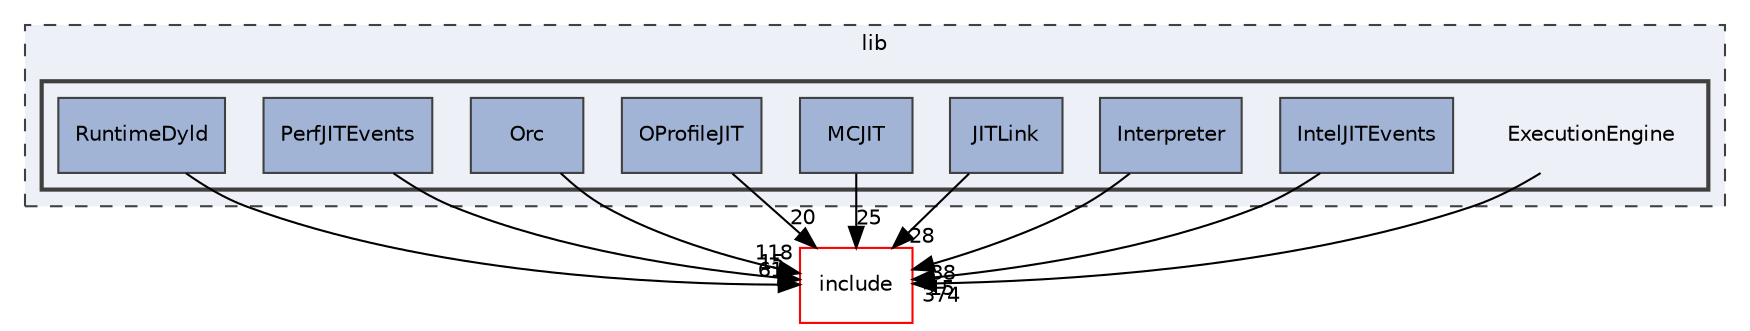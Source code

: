 digraph "lib/ExecutionEngine"
{
 // LATEX_PDF_SIZE
  bgcolor="transparent";
  edge [fontname="Helvetica",fontsize="10",labelfontname="Helvetica",labelfontsize="10"];
  node [fontname="Helvetica",fontsize="10",shape="box"];
  compound=true
  subgraph clusterdir_97aefd0d527b934f1d99a682da8fe6a9 {
    graph [ bgcolor="#edf0f7", pencolor="grey25", style="filled,dashed,", label="lib", fontname="Helvetica", fontsize="10", URL="dir_97aefd0d527b934f1d99a682da8fe6a9.html"]
  subgraph clusterdir_9ff4c6dc1720636682ab045c894e9bc5 {
    graph [ bgcolor="#edf0f7", pencolor="grey25", style="filled,bold,", label="", fontname="Helvetica", fontsize="10", URL="dir_9ff4c6dc1720636682ab045c894e9bc5.html"]
    dir_9ff4c6dc1720636682ab045c894e9bc5 [shape=plaintext, label="ExecutionEngine"];
  dir_c18cbdaf4e06e8755d3483d62aecc1ae [label="IntelJITEvents", style="filled,", fillcolor="#a2b4d6", color="grey25", URL="dir_c18cbdaf4e06e8755d3483d62aecc1ae.html"];
  dir_88ae9da9d919ad872cc2fab341cfed84 [label="Interpreter", style="filled,", fillcolor="#a2b4d6", color="grey25", URL="dir_88ae9da9d919ad872cc2fab341cfed84.html"];
  dir_c0daa9c1887f9b9c5a8c0de610c5601a [label="JITLink", style="filled,", fillcolor="#a2b4d6", color="grey25", URL="dir_c0daa9c1887f9b9c5a8c0de610c5601a.html"];
  dir_f6bf5a9059ffffaa95dc7b2d70a6f1d4 [label="MCJIT", style="filled,", fillcolor="#a2b4d6", color="grey25", URL="dir_f6bf5a9059ffffaa95dc7b2d70a6f1d4.html"];
  dir_8535d753063d2d6243d40ee90c09f36a [label="OProfileJIT", style="filled,", fillcolor="#a2b4d6", color="grey25", URL="dir_8535d753063d2d6243d40ee90c09f36a.html"];
  dir_5e11c450ca4c873ca81149e572d5ac9a [label="Orc", style="filled,", fillcolor="#a2b4d6", color="grey25", URL="dir_5e11c450ca4c873ca81149e572d5ac9a.html"];
  dir_b8c315def5dadaa4e5a90d89aa927992 [label="PerfJITEvents", style="filled,", fillcolor="#a2b4d6", color="grey25", URL="dir_b8c315def5dadaa4e5a90d89aa927992.html"];
  dir_9dfae4a6f191195de651c80c4758b76b [label="RuntimeDyld", style="filled,", fillcolor="#a2b4d6", color="grey25", URL="dir_9dfae4a6f191195de651c80c4758b76b.html"];
  }
  }
  dir_d44c64559bbebec7f509842c48db8b23 [label="include", style="", fillcolor="#edf0f7", color="red", URL="dir_d44c64559bbebec7f509842c48db8b23.html"];
  dir_9ff4c6dc1720636682ab045c894e9bc5->dir_d44c64559bbebec7f509842c48db8b23 [headlabel="374", labeldistance=1.5 headhref="dir_000071_000082.html"];
  dir_c18cbdaf4e06e8755d3483d62aecc1ae->dir_d44c64559bbebec7f509842c48db8b23 [headlabel="15", labeldistance=1.5 headhref="dir_000087_000082.html"];
  dir_88ae9da9d919ad872cc2fab341cfed84->dir_d44c64559bbebec7f509842c48db8b23 [headlabel="38", labeldistance=1.5 headhref="dir_000088_000082.html"];
  dir_c0daa9c1887f9b9c5a8c0de610c5601a->dir_d44c64559bbebec7f509842c48db8b23 [headlabel="28", labeldistance=1.5 headhref="dir_000096_000082.html"];
  dir_f6bf5a9059ffffaa95dc7b2d70a6f1d4->dir_d44c64559bbebec7f509842c48db8b23 [headlabel="25", labeldistance=1.5 headhref="dir_000120_000082.html"];
  dir_8535d753063d2d6243d40ee90c09f36a->dir_d44c64559bbebec7f509842c48db8b23 [headlabel="20", labeldistance=1.5 headhref="dir_000155_000082.html"];
  dir_5e11c450ca4c873ca81149e572d5ac9a->dir_d44c64559bbebec7f509842c48db8b23 [headlabel="118", labeldistance=1.5 headhref="dir_000159_000082.html"];
  dir_b8c315def5dadaa4e5a90d89aa927992->dir_d44c64559bbebec7f509842c48db8b23 [headlabel="15", labeldistance=1.5 headhref="dir_000165_000082.html"];
  dir_9dfae4a6f191195de651c80c4758b76b->dir_d44c64559bbebec7f509842c48db8b23 [headlabel="61", labeldistance=1.5 headhref="dir_000174_000082.html"];
}
